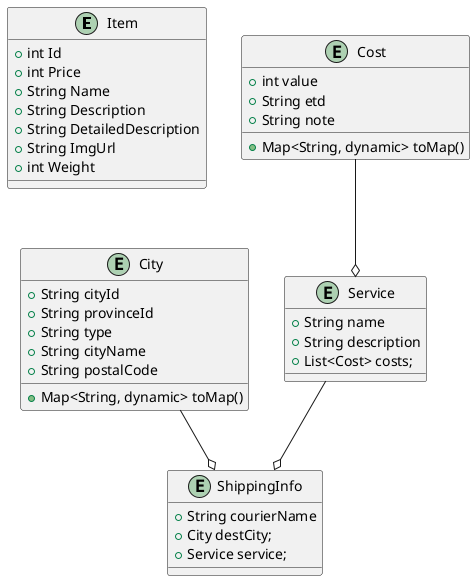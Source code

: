 @startuml
entity Item {
  + int Id
  + int Price
  + String Name
  + String Description
  + String DetailedDescription
  + String ImgUrl
  + int Weight
}

entity City {
  + String cityId
  + String provinceId
  + String type
  + String cityName
  + String postalCode

  + Map<String, dynamic> toMap()
}

entity Cost {
  + int value
  + String etd
  + String note

  + Map<String, dynamic> toMap()
}

entity Service {
  + String name
  + String description
  + List<Cost> costs;
}

entity ShippingInfo {
  + String courierName
  + City destCity;
  + Service service;
}

City --o ShippingInfo
Service --o ShippingInfo
Cost --o Service
@enduml
